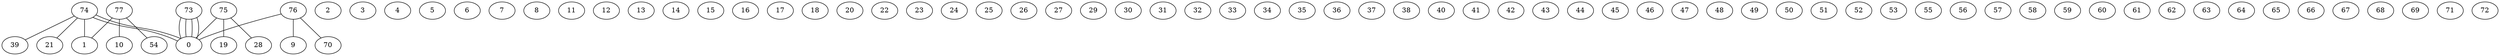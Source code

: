 graph G {
0;
1;
2;
3;
4;
5;
6;
7;
8;
9;
10;
11;
12;
13;
14;
15;
16;
17;
18;
19;
20;
21;
22;
23;
24;
25;
26;
27;
28;
29;
30;
31;
32;
33;
34;
35;
36;
37;
38;
39;
40;
41;
42;
43;
44;
45;
46;
47;
48;
49;
50;
51;
52;
53;
54;
55;
56;
57;
58;
59;
60;
61;
62;
63;
64;
65;
66;
67;
68;
69;
70;
71;
72;
73;
74;
75;
76;
77;
77--54 ;
77--1 ;
77--10 ;
76--9 ;
76--70 ;
76--0 ;
75--19 ;
75--28 ;
75--0 ;
74--39 ;
74--21 ;
74--0 ;
74--1 ;
74--0 ;
73--0 ;
73--0 ;
73--0 ;
73--0 ;
}
